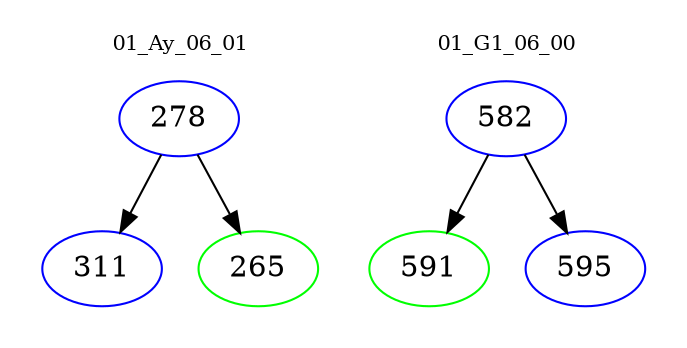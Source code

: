 digraph{
subgraph cluster_0 {
color = white
label = "01_Ay_06_01";
fontsize=10;
T0_278 [label="278", color="blue"]
T0_278 -> T0_311 [color="black"]
T0_311 [label="311", color="blue"]
T0_278 -> T0_265 [color="black"]
T0_265 [label="265", color="green"]
}
subgraph cluster_1 {
color = white
label = "01_G1_06_00";
fontsize=10;
T1_582 [label="582", color="blue"]
T1_582 -> T1_591 [color="black"]
T1_591 [label="591", color="green"]
T1_582 -> T1_595 [color="black"]
T1_595 [label="595", color="blue"]
}
}
